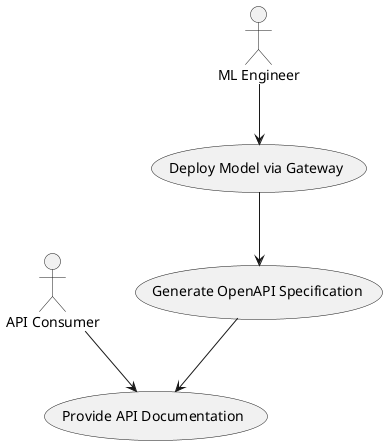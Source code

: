 @startuml
actor "API Consumer" as consumer
actor "ML Engineer" as mlengineer

usecase "Deploy Model via Gateway" as uc1
usecase "Generate OpenAPI Specification" as uc2
usecase "Provide API Documentation" as uc3

mlengineer --> uc1
uc1 --> uc2
uc2 --> uc3
consumer --> uc3
@enduml
